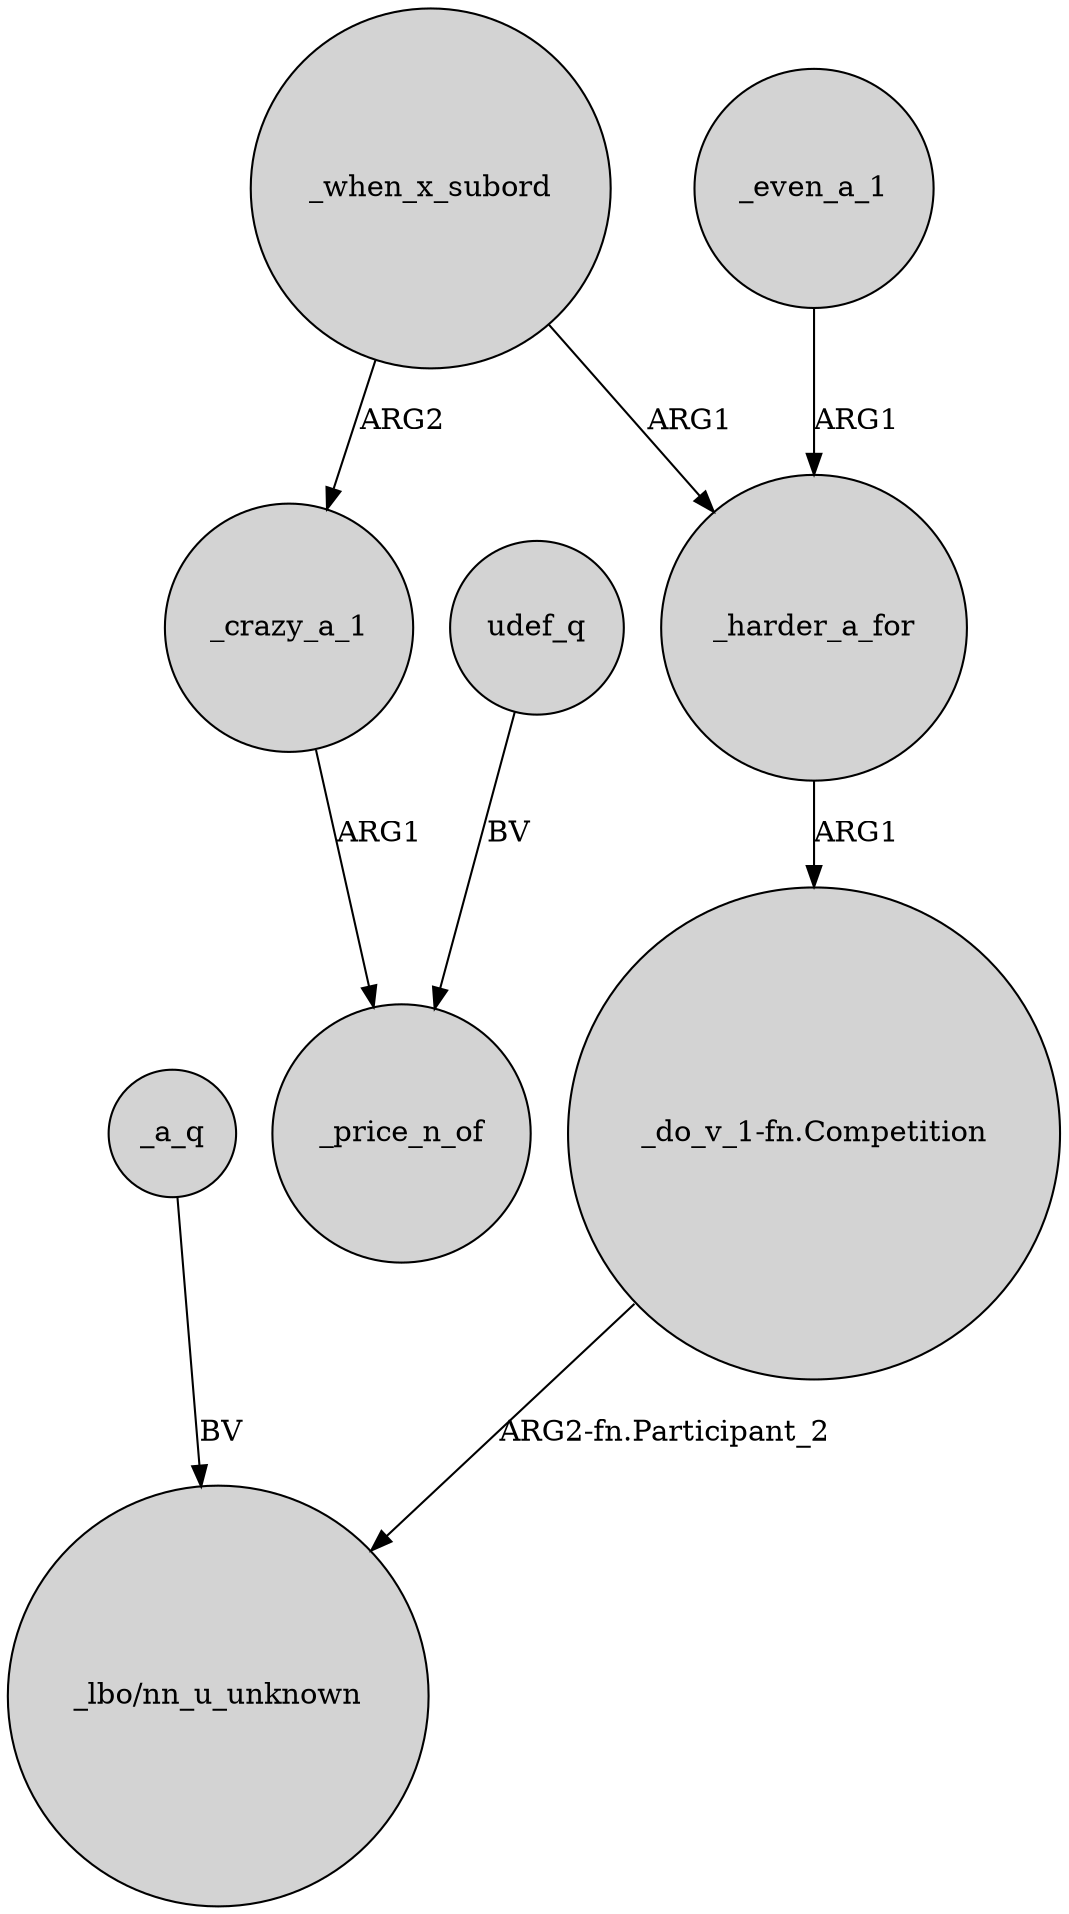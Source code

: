 digraph {
	node [shape=circle style=filled]
	_harder_a_for -> "_do_v_1-fn.Competition" [label=ARG1]
	_when_x_subord -> _harder_a_for [label=ARG1]
	_when_x_subord -> _crazy_a_1 [label=ARG2]
	_crazy_a_1 -> _price_n_of [label=ARG1]
	_even_a_1 -> _harder_a_for [label=ARG1]
	udef_q -> _price_n_of [label=BV]
	_a_q -> "_lbo/nn_u_unknown" [label=BV]
	"_do_v_1-fn.Competition" -> "_lbo/nn_u_unknown" [label="ARG2-fn.Participant_2"]
}
